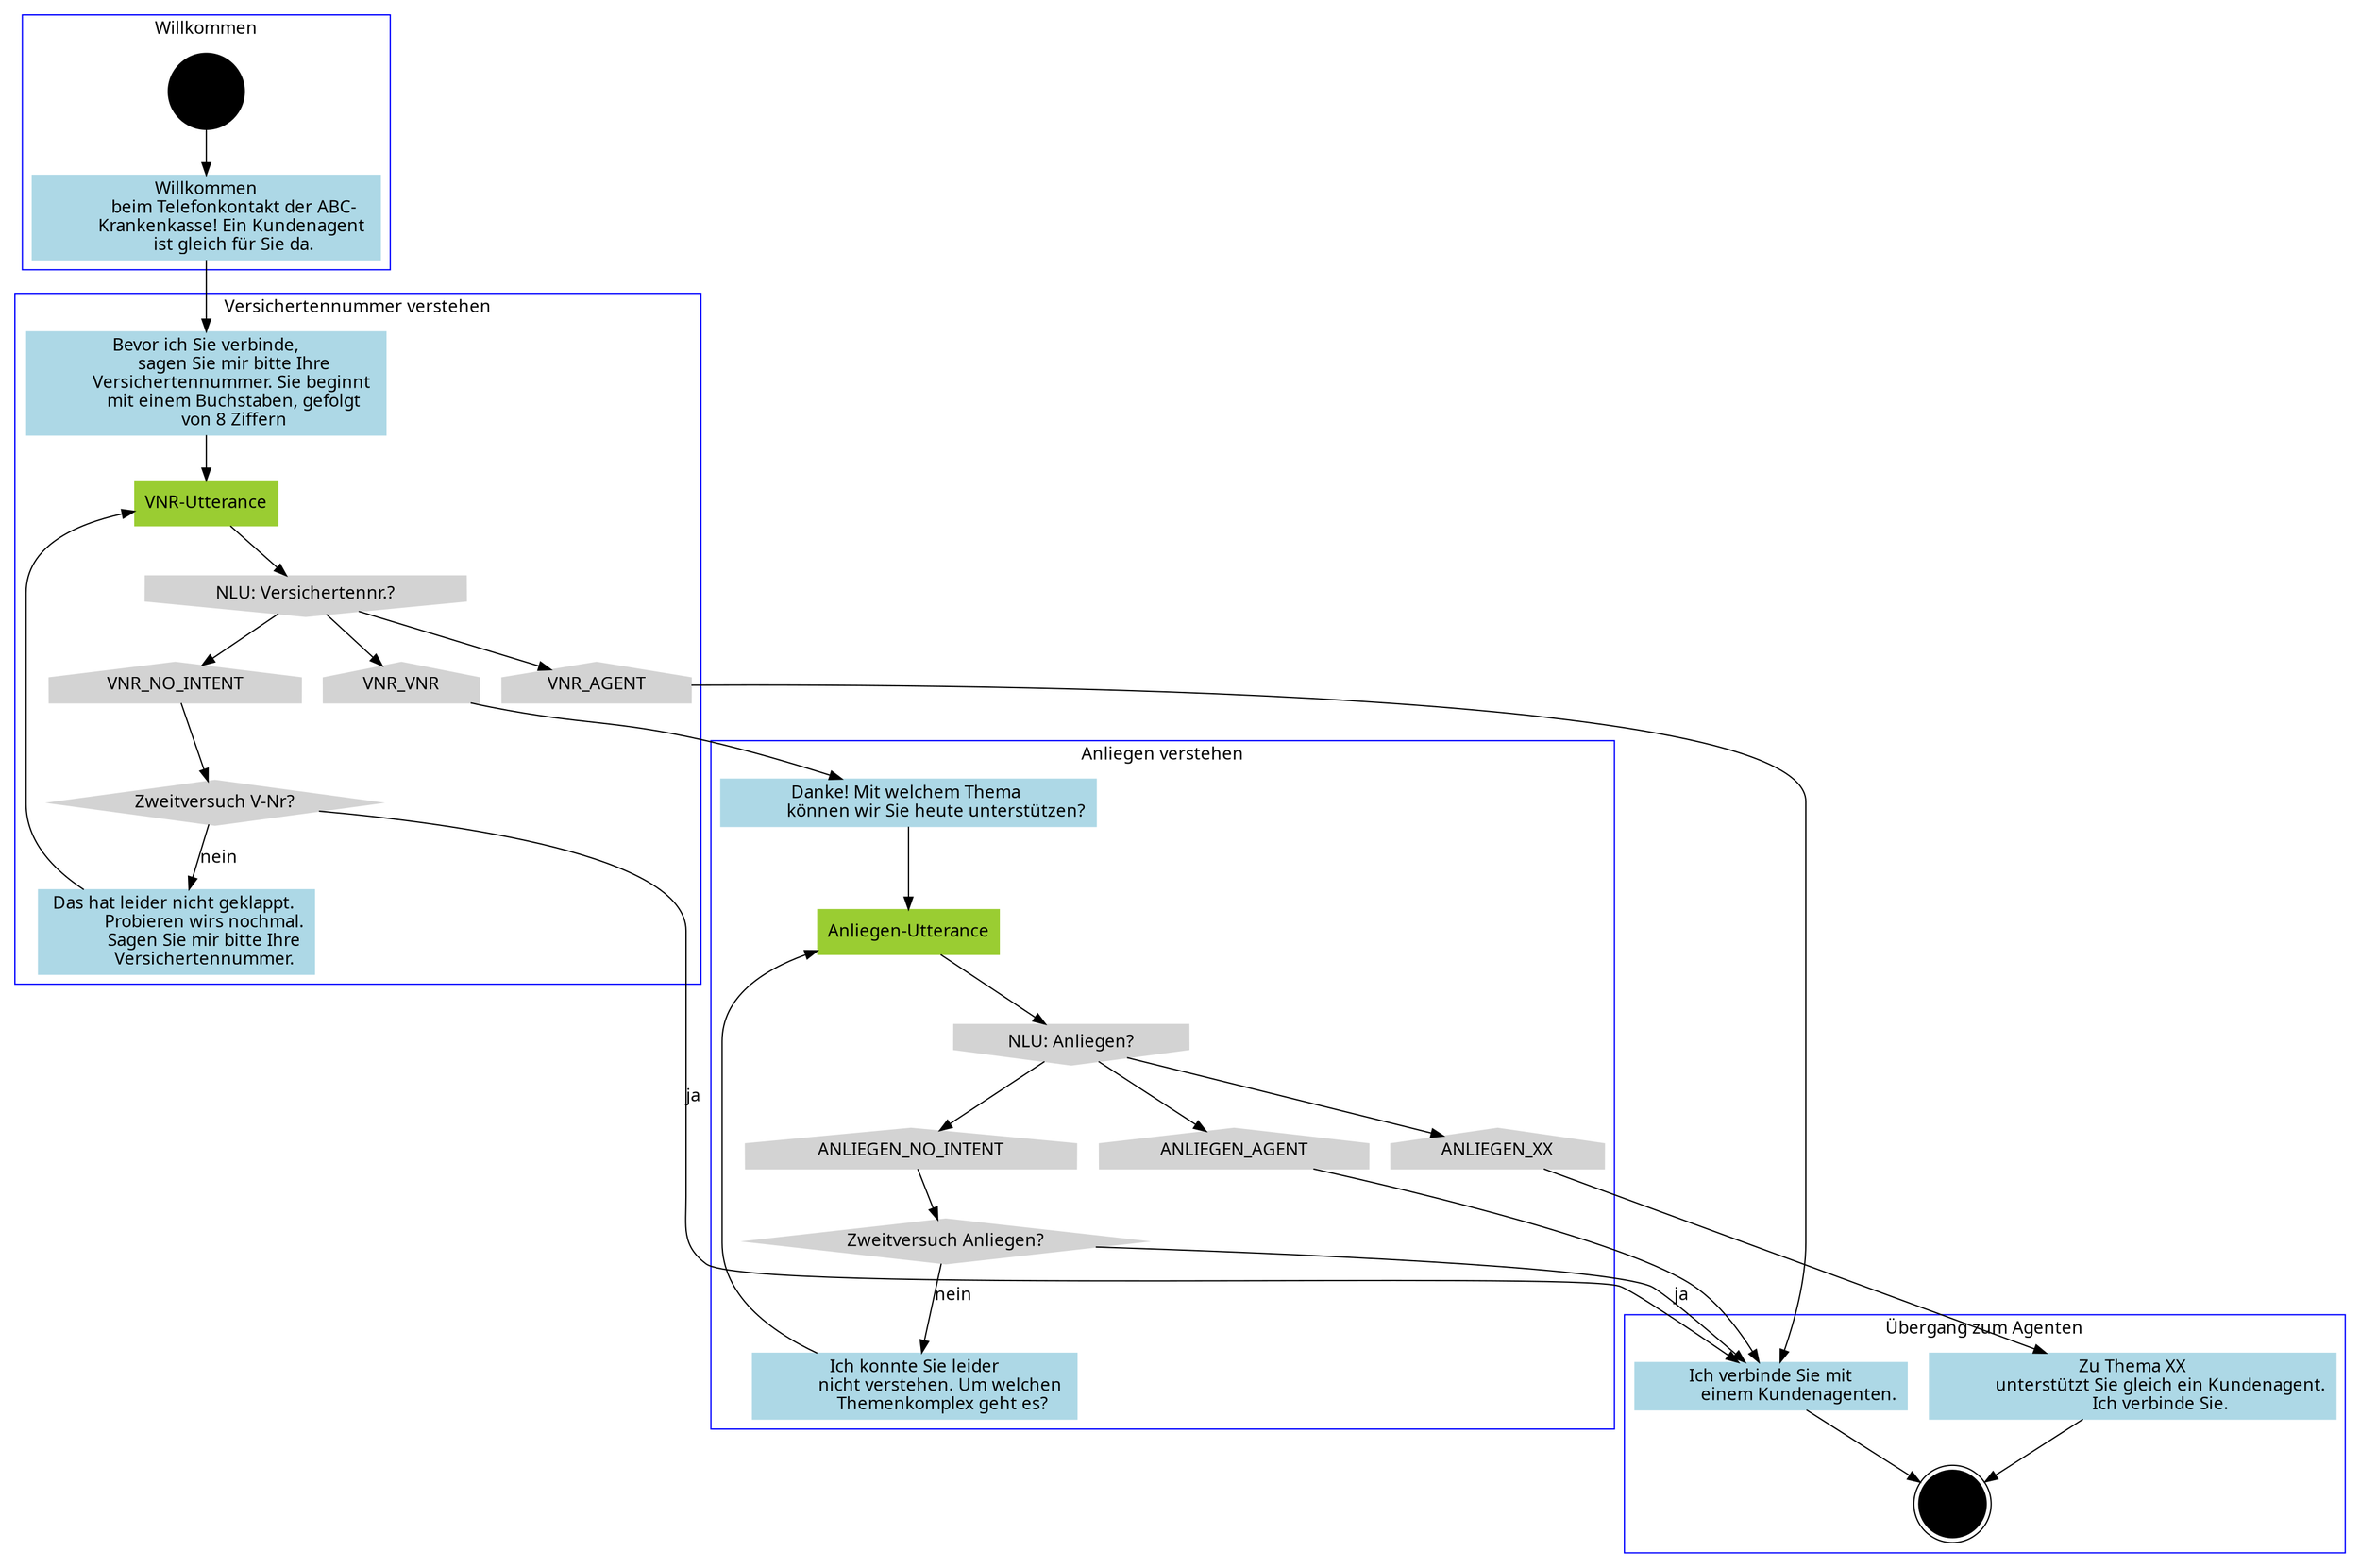 digraph tel_flow {
    // define font for subgraph headings
    graph[fontname="Trebuchet MS"]
// NODE DEFINITIONS
    // start nodes
    // this definition also includes graph-wide definitions for filling and font
    node[style=filled,shape=circle,color=black,fontname="Trebuchet MS"]
        start[shape=circle,color=black]

    // end nodes
    node[style=filled,shape=doublecircle,color=black]
        end[shape=doublecircle,color=black]

    // prompt nodes
    node[style=filled,shape=box,color=lightblue]
        prompt_welcome[label="Willkommen
            beim Telefonkontakt der ABC-
            Krankenkasse! Ein Kundenagent 
            ist gleich für Sie da."]
        prompt_vnr[label="Bevor ich Sie verbinde,
            sagen Sie mir bitte Ihre
            Versichertennummer. Sie beginnt 
            mit einem Buchstaben, gefolgt
            von 8 Ziffern"]
        prompt_vnr_fail[label="Das hat leider nicht geklappt. 
            Probieren wirs nochmal.
            Sagen Sie mir bitte Ihre
            Versichertennummer."]
        prompt_vnr_success[label="Danke! Mit welchem Thema 
            können wir Sie heute unterstützen?"]
        prompt_anliegen_success[label="Zu Thema XX
            unterstützt Sie gleich ein Kundenagent.
            Ich verbinde Sie."]
        prompt_connect_agent[label="Ich verbinde Sie mit
            einem Kundenagenten."]  
        prompt_nicht_verstanden_anliegen[label="Ich konnte Sie leider
            nicht verstehen. Um welchen 
            Themenkomplex geht es?"]

    // utterance nodes
    node[style=filled,shape=box,color=yellowgreen]
        utterance_vnr[label="VNR-Utterance"]
        utterance_anliegen[label="Anliegen-Utterance"]

    // nlu nodes
    node[style=filled,shape=invhouse,color=lightgray]
        nlu_vnr[label="NLU: Versichertennr.?"]
        nlu_anliegen[label="NLU: Anliegen?"]

    // intent nodes
    node[style=filled,shape=house,color=lightgray]
        intent_vnr_no_intent[label="VNR_NO_INTENT"]
        intent_vnr_agent[label="VNR_AGENT"]
        intent_vnr_vnr[label="VNR_VNR"]
        intent_anliegen_no_intent[label="ANLIEGEN_NO_INTENT"]
        intent_anliegen_agent[label="ANLIEGEN_AGENT"]
        intent_anliegen_xx[label="ANLIEGEN_XX"]
    
    // logic nodes
    node[style=filled,shape=diamond,color=lightgray]  
        logic_zweitversuch_vnr[label="Zweitversuch V-Nr?"]
        logic_zweitversuch_anliegen[label="Zweitversuch Anliegen?"]

// SUBGRAPH AND CONNECTION DEFINITIONS

subgraph cluster_welcome {
    label = "Willkommen"
    color = blue
    start -> prompt_welcome

}

subgraph cluster_vnr {
    label = "Versichertennummer verstehen"
    color = blue
    prompt_welcome -> prompt_vnr
    utterance_vnr -> nlu_vnr
    nlu_vnr -> intent_vnr_agent
    nlu_vnr -> intent_vnr_vnr
    nlu_vnr -> intent_vnr_no_intent
    intent_vnr_no_intent -> logic_zweitversuch_vnr
    prompt_vnr -> utterance_vnr
    logic_zweitversuch_vnr -> prompt_vnr_fail [label="nein",fontname="Trebuchet MS"]
    prompt_vnr_fail -> utterance_vnr

}
    

subgraph cluster_anliegen {
    label = "Anliegen verstehen"
    color = blue
    prompt_vnr_success -> utterance_anliegen
    utterance_anliegen -> nlu_anliegen
    nlu_anliegen -> intent_anliegen_xx
    nlu_anliegen -> intent_anliegen_agent
    nlu_anliegen -> intent_anliegen_no_intent
    intent_anliegen_no_intent -> logic_zweitversuch_anliegen
    logic_zweitversuch_anliegen -> prompt_nicht_verstanden_anliegen [label="nein",fontname="Trebuchet MS"]
    prompt_nicht_verstanden_anliegen -> utterance_anliegen
    intent_vnr_vnr -> prompt_vnr_success



}
subgraph cluster_to_agent {
    label = "Übergang zum Agenten"
    color = blue
    logic_zweitversuch_vnr -> prompt_connect_agent [label="ja",fontname="Trebuchet MS"]
    logic_zweitversuch_anliegen -> prompt_connect_agent [label="ja",fontname="Trebuchet MS"]
    intent_vnr_agent -> prompt_connect_agent
    intent_anliegen_agent -> prompt_connect_agent
    intent_anliegen_xx -> prompt_anliegen_success
    prompt_anliegen_success -> end
    prompt_connect_agent -> end


}

}






